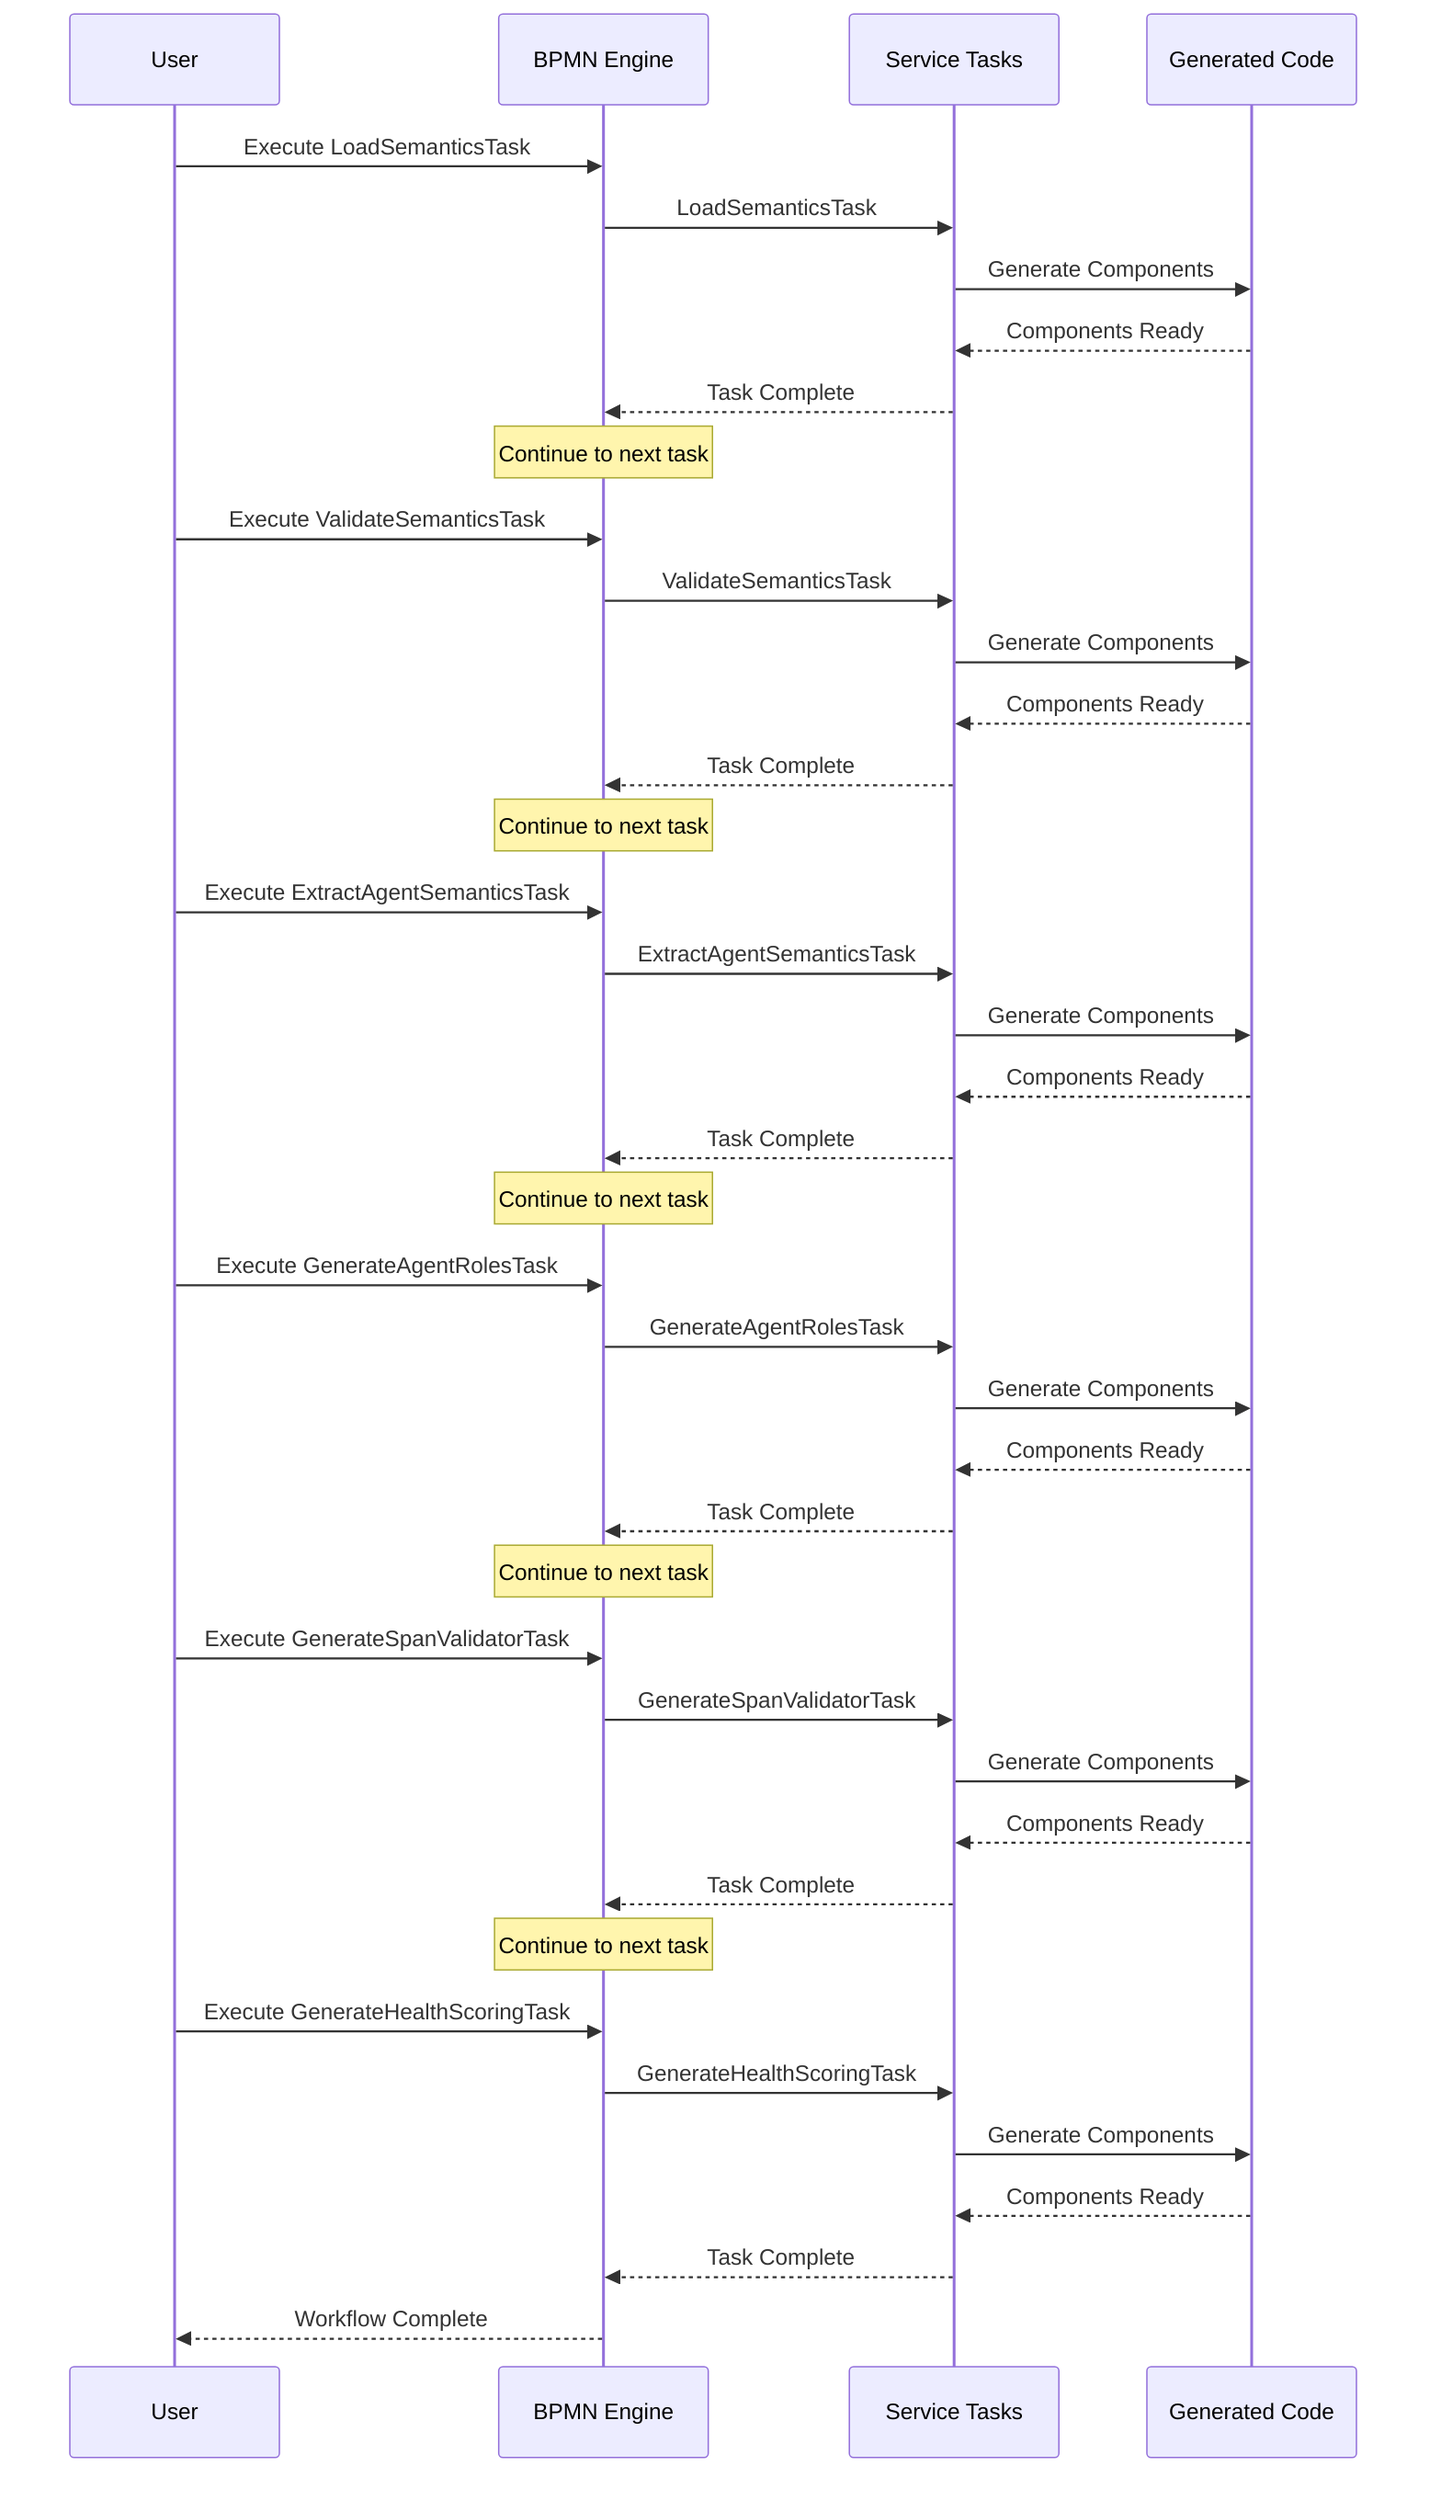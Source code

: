 sequenceDiagram
    participant U as User
    participant B as BPMN Engine
    participant S as Service Tasks
    participant G as Generated Code
    
    U->>B: Execute LoadSemanticsTask
    B->>S: LoadSemanticsTask
    S->>G: Generate Components
    G-->>S: Components Ready
    S-->>B: Task Complete
    Note over B: Continue to next task
    U->>B: Execute ValidateSemanticsTask
    B->>S: ValidateSemanticsTask
    S->>G: Generate Components
    G-->>S: Components Ready
    S-->>B: Task Complete
    Note over B: Continue to next task
    U->>B: Execute ExtractAgentSemanticsTask
    B->>S: ExtractAgentSemanticsTask
    S->>G: Generate Components
    G-->>S: Components Ready
    S-->>B: Task Complete
    Note over B: Continue to next task
    U->>B: Execute GenerateAgentRolesTask
    B->>S: GenerateAgentRolesTask
    S->>G: Generate Components
    G-->>S: Components Ready
    S-->>B: Task Complete
    Note over B: Continue to next task
    U->>B: Execute GenerateSpanValidatorTask
    B->>S: GenerateSpanValidatorTask
    S->>G: Generate Components
    G-->>S: Components Ready
    S-->>B: Task Complete
    Note over B: Continue to next task
    U->>B: Execute GenerateHealthScoringTask
    B->>S: GenerateHealthScoringTask
    S->>G: Generate Components
    G-->>S: Components Ready
    S-->>B: Task Complete
    B-->>U: Workflow Complete